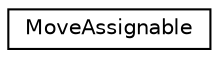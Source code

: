 digraph "Graphical Class Hierarchy"
{
  edge [fontname="Helvetica",fontsize="10",labelfontname="Helvetica",labelfontsize="10"];
  node [fontname="Helvetica",fontsize="10",shape=record];
  rankdir="LR";
  Node0 [label="MoveAssignable",height=0.2,width=0.4,color="black", fillcolor="white", style="filled",URL="$struct_move_assignable.html"];
}
